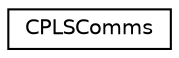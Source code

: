 digraph "Graphical Class Hierarchy"
{
 // LATEX_PDF_SIZE
  edge [fontname="Helvetica",fontsize="10",labelfontname="Helvetica",labelfontsize="10"];
  node [fontname="Helvetica",fontsize="10",shape=record];
  rankdir="LR";
  Node0 [label="CPLSComms",height=0.2,width=0.4,color="black", fillcolor="white", style="filled",URL="$class_c_p_l_s_comms.html",tooltip=" "];
}

